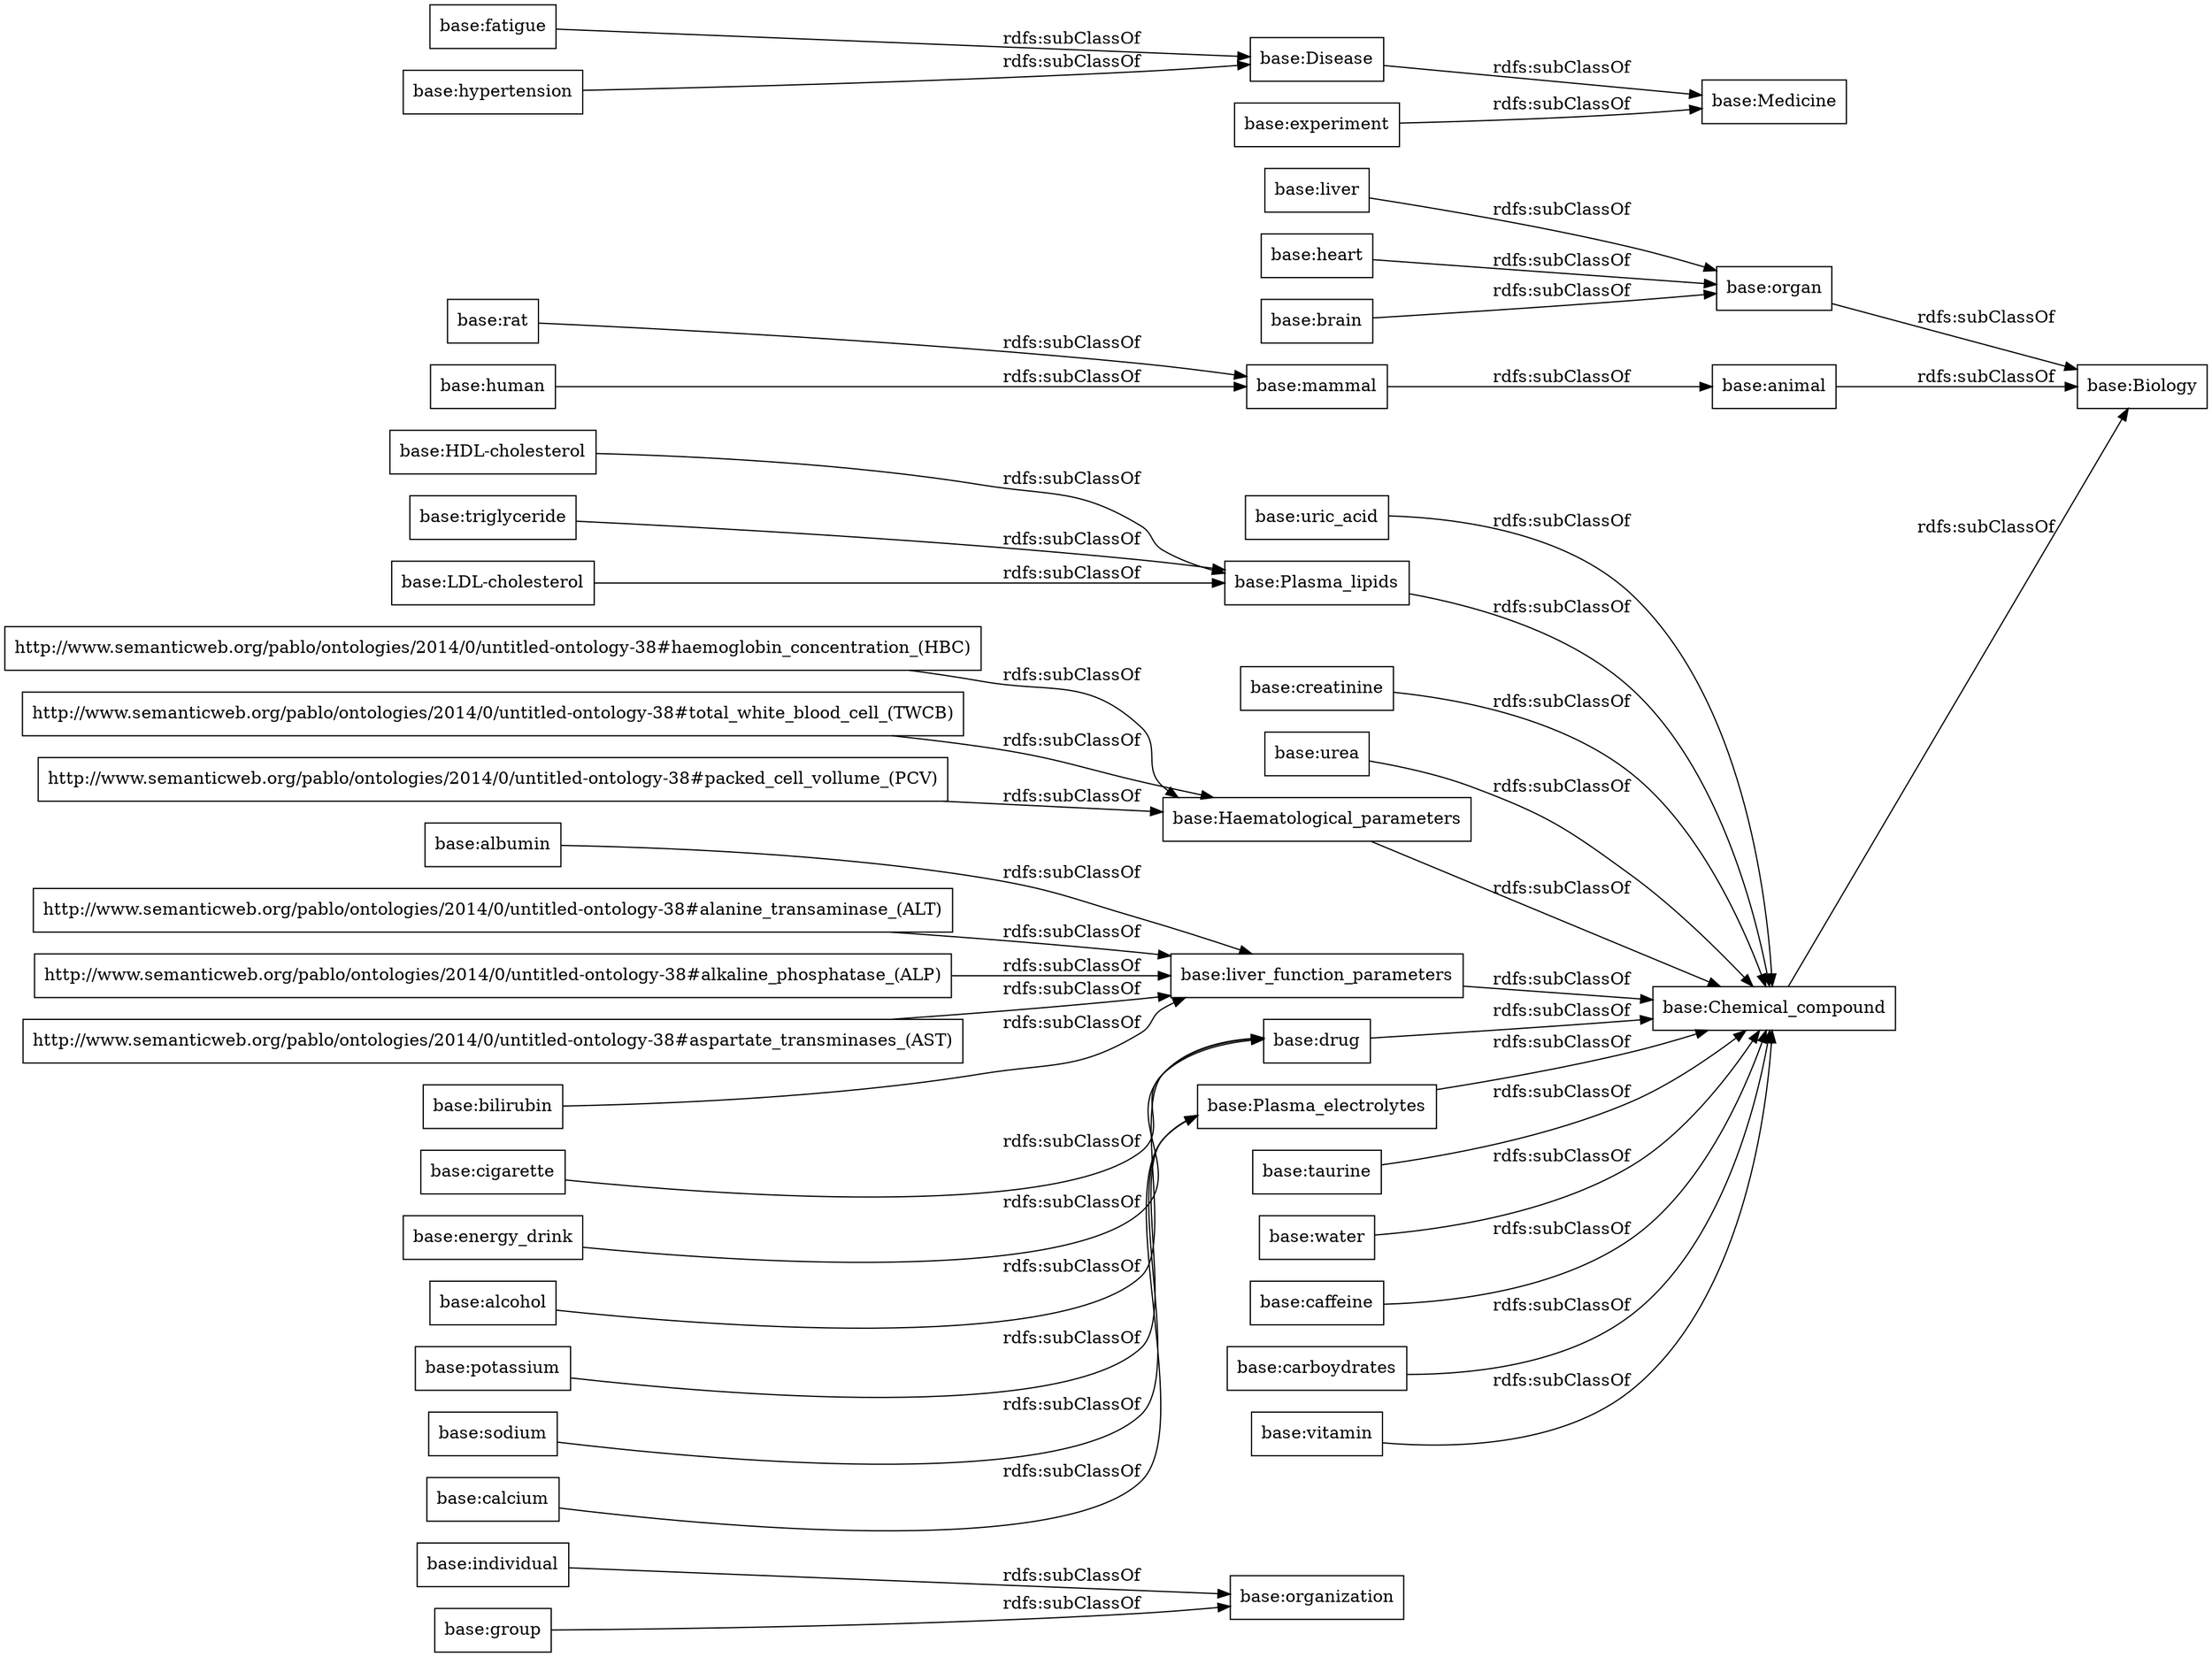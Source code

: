 digraph ar2dtool_diagram { 
rankdir=LR;
size="1000"
node [shape = rectangle, color="black"]; "base:organization" "base:uric_acid" "base:liver_function_parameters" "base:energy_drink" "base:Medicine" "base:triglyceride" "base:organ" "base:Chemical_compound" "base:individual" "base:drug" "base:Disease" "base:Plasma_electrolytes" "http://www.semanticweb.org/pablo/ontologies/2014/0/untitled-ontology-38#aspartate_transminases_(AST)" "base:human" "base:taurine" "base:sodium" "base:brain" "base:Biology" "base:LDL-cholesterol" "base:alcohol" "base:water" "base:caffeine" "base:group" "base:bilirubin" "base:albumin" "base:HDL-cholesterol" "base:calcium" "base:carboydrates" "base:vitamin" "base:Plasma_lipids" "http://www.semanticweb.org/pablo/ontologies/2014/0/untitled-ontology-38#total_white_blood_cell_(TWCB)" "base:fatigue" "base:creatinine" "http://www.semanticweb.org/pablo/ontologies/2014/0/untitled-ontology-38#packed_cell_vollume_(PCV)" "base:animal" "http://www.semanticweb.org/pablo/ontologies/2014/0/untitled-ontology-38#haemoglobin_concentration_(HBC)" "base:hypertension" "base:potassium" "base:liver" "base:mammal" "base:urea" "base:experiment" "base:Haematological_parameters" "base:rat" "http://www.semanticweb.org/pablo/ontologies/2014/0/untitled-ontology-38#alanine_transaminase_(ALT)" "base:heart" "http://www.semanticweb.org/pablo/ontologies/2014/0/untitled-ontology-38#alkaline_phosphatase_(ALP)" "base:cigarette" ; /*classes style*/
	"base:sodium" -> "base:Plasma_electrolytes" [ label = "rdfs:subClassOf" ];
	"base:water" -> "base:Chemical_compound" [ label = "rdfs:subClassOf" ];
	"base:liver_function_parameters" -> "base:Chemical_compound" [ label = "rdfs:subClassOf" ];
	"base:rat" -> "base:mammal" [ label = "rdfs:subClassOf" ];
	"base:potassium" -> "base:Plasma_electrolytes" [ label = "rdfs:subClassOf" ];
	"base:taurine" -> "base:Chemical_compound" [ label = "rdfs:subClassOf" ];
	"base:carboydrates" -> "base:Chemical_compound" [ label = "rdfs:subClassOf" ];
	"base:uric_acid" -> "base:Chemical_compound" [ label = "rdfs:subClassOf" ];
	"base:individual" -> "base:organization" [ label = "rdfs:subClassOf" ];
	"base:liver" -> "base:organ" [ label = "rdfs:subClassOf" ];
	"http://www.semanticweb.org/pablo/ontologies/2014/0/untitled-ontology-38#alkaline_phosphatase_(ALP)" -> "base:liver_function_parameters" [ label = "rdfs:subClassOf" ];
	"base:organ" -> "base:Biology" [ label = "rdfs:subClassOf" ];
	"base:albumin" -> "base:liver_function_parameters" [ label = "rdfs:subClassOf" ];
	"http://www.semanticweb.org/pablo/ontologies/2014/0/untitled-ontology-38#total_white_blood_cell_(TWCB)" -> "base:Haematological_parameters" [ label = "rdfs:subClassOf" ];
	"base:animal" -> "base:Biology" [ label = "rdfs:subClassOf" ];
	"base:urea" -> "base:Chemical_compound" [ label = "rdfs:subClassOf" ];
	"base:experiment" -> "base:Medicine" [ label = "rdfs:subClassOf" ];
	"base:triglyceride" -> "base:Plasma_lipids" [ label = "rdfs:subClassOf" ];
	"base:cigarette" -> "base:drug" [ label = "rdfs:subClassOf" ];
	"base:Disease" -> "base:Medicine" [ label = "rdfs:subClassOf" ];
	"http://www.semanticweb.org/pablo/ontologies/2014/0/untitled-ontology-38#alanine_transaminase_(ALT)" -> "base:liver_function_parameters" [ label = "rdfs:subClassOf" ];
	"http://www.semanticweb.org/pablo/ontologies/2014/0/untitled-ontology-38#aspartate_transminases_(AST)" -> "base:liver_function_parameters" [ label = "rdfs:subClassOf" ];
	"base:energy_drink" -> "base:drug" [ label = "rdfs:subClassOf" ];
	"base:Plasma_electrolytes" -> "base:Chemical_compound" [ label = "rdfs:subClassOf" ];
	"base:vitamin" -> "base:Chemical_compound" [ label = "rdfs:subClassOf" ];
	"base:alcohol" -> "base:drug" [ label = "rdfs:subClassOf" ];
	"base:creatinine" -> "base:Chemical_compound" [ label = "rdfs:subClassOf" ];
	"base:Chemical_compound" -> "base:Biology" [ label = "rdfs:subClassOf" ];
	"base:hypertension" -> "base:Disease" [ label = "rdfs:subClassOf" ];
	"base:drug" -> "base:Chemical_compound" [ label = "rdfs:subClassOf" ];
	"base:human" -> "base:mammal" [ label = "rdfs:subClassOf" ];
	"base:group" -> "base:organization" [ label = "rdfs:subClassOf" ];
	"base:caffeine" -> "base:Chemical_compound" [ label = "rdfs:subClassOf" ];
	"base:Plasma_lipids" -> "base:Chemical_compound" [ label = "rdfs:subClassOf" ];
	"base:HDL-cholesterol" -> "base:Plasma_lipids" [ label = "rdfs:subClassOf" ];
	"base:mammal" -> "base:animal" [ label = "rdfs:subClassOf" ];
	"base:bilirubin" -> "base:liver_function_parameters" [ label = "rdfs:subClassOf" ];
	"base:LDL-cholesterol" -> "base:Plasma_lipids" [ label = "rdfs:subClassOf" ];
	"base:brain" -> "base:organ" [ label = "rdfs:subClassOf" ];
	"base:heart" -> "base:organ" [ label = "rdfs:subClassOf" ];
	"base:fatigue" -> "base:Disease" [ label = "rdfs:subClassOf" ];
	"base:calcium" -> "base:Plasma_electrolytes" [ label = "rdfs:subClassOf" ];
	"http://www.semanticweb.org/pablo/ontologies/2014/0/untitled-ontology-38#packed_cell_vollume_(PCV)" -> "base:Haematological_parameters" [ label = "rdfs:subClassOf" ];
	"http://www.semanticweb.org/pablo/ontologies/2014/0/untitled-ontology-38#haemoglobin_concentration_(HBC)" -> "base:Haematological_parameters" [ label = "rdfs:subClassOf" ];
	"base:Haematological_parameters" -> "base:Chemical_compound" [ label = "rdfs:subClassOf" ];

}
